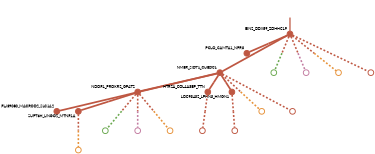 strict digraph  {
graph[splines=false]; nodesep=0.7; rankdir=TB; ranksep=0.6; forcelabels=true; dpi=600; size=2.5;
0 [color="#be5742ff", fillcolor="#be5742ff", fixedsize=true, fontname=Lato, fontsize="12pt", height="0.25", label="", penwidth=3, shape=circle, style=filled, xlabel=BIN2_DDX59_ZDHHC19];
1 [color="#be5742ff", fillcolor="#be5742ff", fixedsize=true, fontname=Lato, fontsize="12pt", height="0.25", label="", penwidth=3, shape=circle, style=filled, xlabel=NMBR_SIDT1_CUEDC1];
6 [color="#be5742ff", fillcolor="#be5742ff", fixedsize=true, fontname=Lato, fontsize="12pt", height="0.25", label="", penwidth=3, shape=circle, style=filled, xlabel=PCLO_CAMTA1_NPR3];
8 [color="#6aa84fff", fillcolor="#6aa84fff", fixedsize=true, fontname=Lato, fontsize="12pt", height="0.25", label="", penwidth=3, shape=circle, style=solid, xlabel=""];
10 [color="#c27ba0ff", fillcolor="#c27ba0ff", fixedsize=true, fontname=Lato, fontsize="12pt", height="0.25", label="", penwidth=3, shape=circle, style=solid, xlabel=""];
12 [color="#e69138ff", fillcolor="#e69138ff", fixedsize=true, fontname=Lato, fontsize="12pt", height="0.25", label="", penwidth=3, shape=circle, style=solid, xlabel=""];
16 [color="#be5742ff", fillcolor="#be5742ff", fixedsize=true, fontname=Lato, fontsize="12pt", height="0.25", label="", penwidth=3, shape=circle, style=solid, xlabel=""];
2 [color="#be5742ff", fillcolor="#be5742ff", fixedsize=true, fontname=Lato, fontsize="12pt", height="0.25", label="", penwidth=3, shape=circle, style=filled, xlabel=FLJ39080_MACROD2_SLC1A2];
3 [color="#be5742ff", fillcolor="#be5742ff", fixedsize=true, fontname=Lato, fontsize="12pt", height="0.25", label="", penwidth=3, shape=circle, style=filled, xlabel=NDOR1_PROKR2_GPAT2];
4 [color="#be5742ff", fillcolor="#be5742ff", fixedsize=true, fontname=Lato, fontsize="12pt", height="0.25", label="", penwidth=3, shape=circle, style=filled, xlabel=HTR2A_COL4A3BP_TTN];
5 [color="#be5742ff", fillcolor="#be5742ff", fixedsize=true, fontname=Lato, fontsize="12pt", height="0.25", label="", penwidth=3, shape=circle, style=filled, xlabel=LOC93432_LPHN3_HMGN1];
13 [color="#e69138ff", fillcolor="#e69138ff", fixedsize=true, fontname=Lato, fontsize="12pt", height="0.25", label="", penwidth=3, shape=circle, style=solid, xlabel=""];
17 [color="#be5742ff", fillcolor="#be5742ff", fixedsize=true, fontname=Lato, fontsize="12pt", height="0.25", label="", penwidth=3, shape=circle, style=solid, xlabel=""];
7 [color="#be5742ff", fillcolor="#be5742ff", fixedsize=true, fontname=Lato, fontsize="12pt", height="0.25", label="", penwidth=3, shape=circle, style=filled, xlabel=SUPT6H_LINGO2_MTNR1A];
9 [color="#6aa84fff", fillcolor="#6aa84fff", fixedsize=true, fontname=Lato, fontsize="12pt", height="0.25", label="", penwidth=3, shape=circle, style=solid, xlabel=""];
11 [color="#c27ba0ff", fillcolor="#c27ba0ff", fixedsize=true, fontname=Lato, fontsize="12pt", height="0.25", label="", penwidth=3, shape=circle, style=solid, xlabel=""];
14 [color="#e69138ff", fillcolor="#e69138ff", fixedsize=true, fontname=Lato, fontsize="12pt", height="0.25", label="", penwidth=3, shape=circle, style=solid, xlabel=""];
18 [color="#be5742ff", fillcolor="#be5742ff", fixedsize=true, fontname=Lato, fontsize="12pt", height="0.25", label="", penwidth=3, shape=circle, style=solid, xlabel=""];
19 [color="#be5742ff", fillcolor="#be5742ff", fixedsize=true, fontname=Lato, fontsize="12pt", height="0.25", label="", penwidth=3, shape=circle, style=solid, xlabel=""];
15 [color="#e69138ff", fillcolor="#e69138ff", fixedsize=true, fontname=Lato, fontsize="12pt", height="0.25", label="", penwidth=3, shape=circle, style=solid, xlabel=""];
normal [label="", penwidth=3, style=invis, xlabel=BIN2_DDX59_ZDHHC19];
0 -> 1  [arrowsize=0, color="#be5742ff;0.5:#be5742ff", minlen="2.0", penwidth="5.5", style=solid];
0 -> 6  [arrowsize=0, color="#be5742ff;0.5:#be5742ff", minlen="1.0", penwidth="5.5", style=solid];
0 -> 8  [arrowsize=0, color="#be5742ff;0.5:#6aa84fff", minlen="2.0", penwidth=5, style=dashed];
0 -> 10  [arrowsize=0, color="#be5742ff;0.5:#c27ba0ff", minlen="2.0", penwidth=5, style=dashed];
0 -> 12  [arrowsize=0, color="#be5742ff;0.5:#e69138ff", minlen="2.0", penwidth=5, style=dashed];
0 -> 16  [arrowsize=0, color="#be5742ff;0.5:#be5742ff", minlen="2.0", penwidth=5, style=dashed];
1 -> 2  [arrowsize=0, color="#be5742ff;0.5:#be5742ff", minlen="2.0", penwidth="5.5", style=solid];
1 -> 3  [arrowsize=0, color="#be5742ff;0.5:#be5742ff", minlen="1.7999999523162842", penwidth="5.5", style=solid];
1 -> 4  [arrowsize=0, color="#be5742ff;0.5:#be5742ff", minlen="1.600000023841858", penwidth="5.5", style=solid];
1 -> 5  [arrowsize=0, color="#be5742ff;0.5:#be5742ff", minlen="1.399999976158142", penwidth="5.5", style=solid];
1 -> 13  [arrowsize=0, color="#be5742ff;0.5:#e69138ff", minlen="2.0", penwidth=5, style=dashed];
1 -> 17  [arrowsize=0, color="#be5742ff;0.5:#be5742ff", minlen="2.0", penwidth=5, style=dashed];
3 -> 7  [arrowsize=0, color="#be5742ff;0.5:#be5742ff", minlen="1.0", penwidth="5.5", style=solid];
3 -> 9  [arrowsize=0, color="#be5742ff;0.5:#6aa84fff", minlen="2.0", penwidth=5, style=dashed];
3 -> 11  [arrowsize=0, color="#be5742ff;0.5:#c27ba0ff", minlen="2.0", penwidth=5, style=dashed];
3 -> 14  [arrowsize=0, color="#be5742ff;0.5:#e69138ff", minlen="2.0", penwidth=5, style=dashed];
4 -> 18  [arrowsize=0, color="#be5742ff;0.5:#be5742ff", minlen="2.0", penwidth=5, style=dashed];
5 -> 19  [arrowsize=0, color="#be5742ff;0.5:#be5742ff", minlen="2.0", penwidth=5, style=dashed];
7 -> 15  [arrowsize=0, color="#be5742ff;0.5:#e69138ff", minlen="2.0", penwidth=5, style=dashed];
normal -> 0  [arrowsize=0, color="#be5742ff", label="", penwidth=4, style=solid];
}

